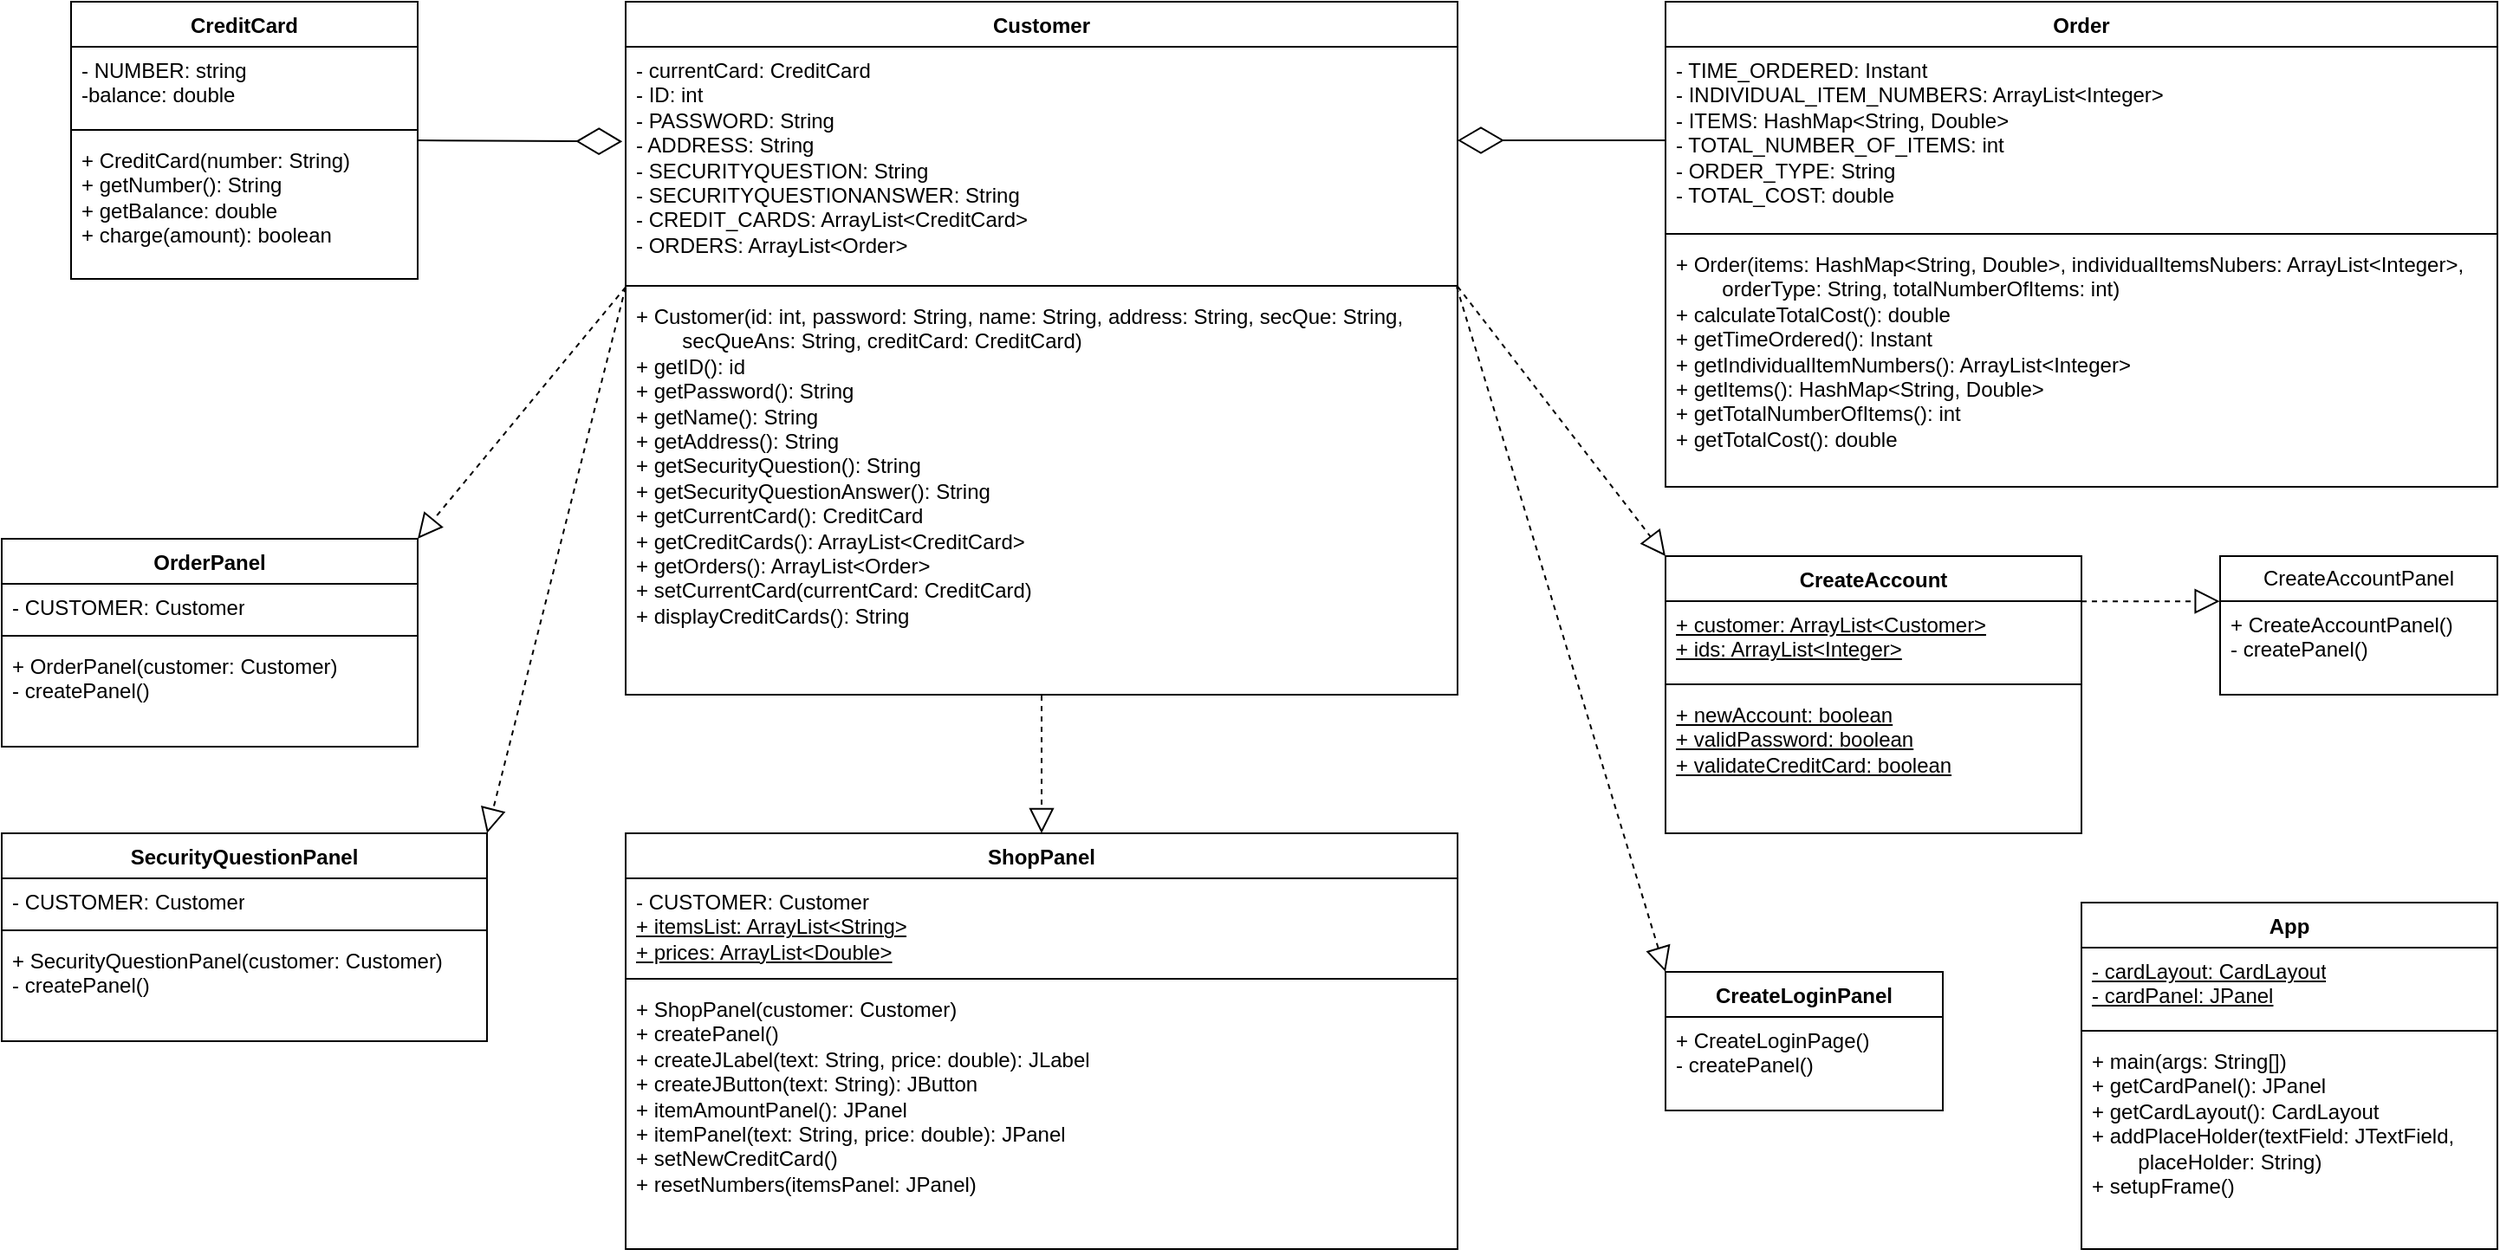 <mxfile version="24.7.1" type="github">
  <diagram name="Page-1" id="fTPm5DQP8wG06u_MqmHy">
    <mxGraphModel dx="3098" dy="538" grid="1" gridSize="10" guides="1" tooltips="1" connect="1" arrows="1" fold="1" page="0" pageScale="1" pageWidth="827" pageHeight="1169" math="0" shadow="0">
      <root>
        <mxCell id="0" />
        <mxCell id="1" parent="0" />
        <mxCell id="OHdOC4P4XVelpUxqnQEv-1" value="CreateAccount" style="swimlane;fontStyle=1;align=center;verticalAlign=top;childLayout=stackLayout;horizontal=1;startSize=26;horizontalStack=0;resizeParent=1;resizeParentMax=0;resizeLast=0;collapsible=1;marginBottom=0;whiteSpace=wrap;html=1;" parent="1" vertex="1">
          <mxGeometry x="40" y="800" width="240" height="160" as="geometry" />
        </mxCell>
        <mxCell id="OHdOC4P4XVelpUxqnQEv-2" value="&lt;div&gt;&lt;u&gt;+ customer: ArrayList&amp;lt;Customer&amp;gt;&lt;/u&gt;&lt;/div&gt;&lt;div&gt;&lt;u&gt;+ ids: ArrayList&amp;lt;Integer&amp;gt;&lt;/u&gt;&lt;br&gt;&lt;/div&gt;" style="text;strokeColor=none;fillColor=none;align=left;verticalAlign=top;spacingLeft=4;spacingRight=4;overflow=hidden;rotatable=0;points=[[0,0.5],[1,0.5]];portConstraint=eastwest;whiteSpace=wrap;html=1;" parent="OHdOC4P4XVelpUxqnQEv-1" vertex="1">
          <mxGeometry y="26" width="240" height="44" as="geometry" />
        </mxCell>
        <mxCell id="OHdOC4P4XVelpUxqnQEv-3" value="" style="line;strokeWidth=1;fillColor=none;align=left;verticalAlign=middle;spacingTop=-1;spacingLeft=3;spacingRight=3;rotatable=0;labelPosition=right;points=[];portConstraint=eastwest;strokeColor=inherit;" parent="OHdOC4P4XVelpUxqnQEv-1" vertex="1">
          <mxGeometry y="70" width="240" height="8" as="geometry" />
        </mxCell>
        <mxCell id="OHdOC4P4XVelpUxqnQEv-4" value="&lt;div&gt;&lt;u&gt;+ newAccount: boolean&lt;/u&gt;&lt;/div&gt;&lt;div&gt;&lt;u&gt;+ validPassword: boolean&lt;/u&gt;&lt;/div&gt;&lt;div&gt;&lt;u&gt;+ validateCreditCard: boolean&lt;/u&gt;&lt;br&gt;&lt;/div&gt;" style="text;strokeColor=none;fillColor=none;align=left;verticalAlign=top;spacingLeft=4;spacingRight=4;overflow=hidden;rotatable=0;points=[[0,0.5],[1,0.5]];portConstraint=eastwest;whiteSpace=wrap;html=1;" parent="OHdOC4P4XVelpUxqnQEv-1" vertex="1">
          <mxGeometry y="78" width="240" height="82" as="geometry" />
        </mxCell>
        <mxCell id="OHdOC4P4XVelpUxqnQEv-5" value="CreateLoginPanel" style="swimlane;fontStyle=1;align=center;verticalAlign=top;childLayout=stackLayout;horizontal=1;startSize=26;horizontalStack=0;resizeParent=1;resizeParentMax=0;resizeLast=0;collapsible=1;marginBottom=0;whiteSpace=wrap;html=1;" parent="1" vertex="1">
          <mxGeometry x="40" y="1040" width="160" height="80" as="geometry" />
        </mxCell>
        <mxCell id="OHdOC4P4XVelpUxqnQEv-8" value="&lt;div&gt;+ CreateLoginPage()&lt;/div&gt;&lt;div&gt;- createPanel()&lt;br&gt;&lt;/div&gt;" style="text;strokeColor=none;fillColor=none;align=left;verticalAlign=top;spacingLeft=4;spacingRight=4;overflow=hidden;rotatable=0;points=[[0,0.5],[1,0.5]];portConstraint=eastwest;whiteSpace=wrap;html=1;" parent="OHdOC4P4XVelpUxqnQEv-5" vertex="1">
          <mxGeometry y="26" width="160" height="54" as="geometry" />
        </mxCell>
        <mxCell id="OHdOC4P4XVelpUxqnQEv-13" value="CreateAccountPanel" style="swimlane;fontStyle=0;childLayout=stackLayout;horizontal=1;startSize=26;fillColor=none;horizontalStack=0;resizeParent=1;resizeParentMax=0;resizeLast=0;collapsible=1;marginBottom=0;whiteSpace=wrap;html=1;" parent="1" vertex="1">
          <mxGeometry x="360" y="800" width="160" height="80" as="geometry" />
        </mxCell>
        <mxCell id="OHdOC4P4XVelpUxqnQEv-14" value="&lt;div&gt;+ CreateAccountPanel()&lt;/div&gt;&lt;div&gt;- createPanel()&lt;br&gt;&lt;/div&gt;" style="text;strokeColor=none;fillColor=none;align=left;verticalAlign=top;spacingLeft=4;spacingRight=4;overflow=hidden;rotatable=0;points=[[0,0.5],[1,0.5]];portConstraint=eastwest;whiteSpace=wrap;html=1;" parent="OHdOC4P4XVelpUxqnQEv-13" vertex="1">
          <mxGeometry y="26" width="160" height="54" as="geometry" />
        </mxCell>
        <mxCell id="OHdOC4P4XVelpUxqnQEv-17" value="CreditCard" style="swimlane;fontStyle=1;align=center;verticalAlign=top;childLayout=stackLayout;horizontal=1;startSize=26;horizontalStack=0;resizeParent=1;resizeParentMax=0;resizeLast=0;collapsible=1;marginBottom=0;whiteSpace=wrap;html=1;" parent="1" vertex="1">
          <mxGeometry x="-880" y="480" width="200" height="160" as="geometry" />
        </mxCell>
        <mxCell id="OHdOC4P4XVelpUxqnQEv-18" value="&lt;div&gt;- NUMBER: string&lt;/div&gt;&lt;div&gt;-balance: double&lt;br&gt;&lt;/div&gt;" style="text;strokeColor=none;fillColor=none;align=left;verticalAlign=top;spacingLeft=4;spacingRight=4;overflow=hidden;rotatable=0;points=[[0,0.5],[1,0.5]];portConstraint=eastwest;whiteSpace=wrap;html=1;" parent="OHdOC4P4XVelpUxqnQEv-17" vertex="1">
          <mxGeometry y="26" width="200" height="44" as="geometry" />
        </mxCell>
        <mxCell id="OHdOC4P4XVelpUxqnQEv-19" value="" style="line;strokeWidth=1;fillColor=none;align=left;verticalAlign=middle;spacingTop=-1;spacingLeft=3;spacingRight=3;rotatable=0;labelPosition=right;points=[];portConstraint=eastwest;strokeColor=inherit;" parent="OHdOC4P4XVelpUxqnQEv-17" vertex="1">
          <mxGeometry y="70" width="200" height="8" as="geometry" />
        </mxCell>
        <mxCell id="OHdOC4P4XVelpUxqnQEv-20" value="&lt;div&gt;+ CreditCard(number: String)&lt;/div&gt;&lt;div&gt;+ getNumber(): String&lt;/div&gt;&lt;div&gt;+ getBalance: double&lt;/div&gt;&lt;div&gt;+ charge(amount): boolean&lt;br&gt;&lt;/div&gt;" style="text;strokeColor=none;fillColor=none;align=left;verticalAlign=top;spacingLeft=4;spacingRight=4;overflow=hidden;rotatable=0;points=[[0,0.5],[1,0.5]];portConstraint=eastwest;whiteSpace=wrap;html=1;" parent="OHdOC4P4XVelpUxqnQEv-17" vertex="1">
          <mxGeometry y="78" width="200" height="82" as="geometry" />
        </mxCell>
        <mxCell id="OHdOC4P4XVelpUxqnQEv-21" value="Customer" style="swimlane;fontStyle=1;align=center;verticalAlign=top;childLayout=stackLayout;horizontal=1;startSize=26;horizontalStack=0;resizeParent=1;resizeParentMax=0;resizeLast=0;collapsible=1;marginBottom=0;whiteSpace=wrap;html=1;" parent="1" vertex="1">
          <mxGeometry x="-560" y="480" width="480" height="400" as="geometry" />
        </mxCell>
        <mxCell id="OHdOC4P4XVelpUxqnQEv-22" value="&lt;div&gt;- currentCard: CreditCard&lt;/div&gt;&lt;div&gt;- ID: int&lt;/div&gt;&lt;div&gt;- PASSWORD: String&lt;/div&gt;&lt;div&gt;- ADDRESS: String&lt;/div&gt;&lt;div&gt;- SECURITYQUESTION: String&lt;/div&gt;&lt;div&gt;- SECURITYQUESTIONANSWER: String&lt;/div&gt;&lt;div&gt;- CREDIT_CARDS: ArrayList&amp;lt;CreditCard&amp;gt;&lt;/div&gt;&lt;div&gt;- ORDERS: ArrayList&amp;lt;Order&amp;gt;&lt;br&gt;&lt;/div&gt;&lt;div&gt;&lt;br&gt;&lt;/div&gt;" style="text;strokeColor=none;fillColor=none;align=left;verticalAlign=top;spacingLeft=4;spacingRight=4;overflow=hidden;rotatable=0;points=[[0,0.5],[1,0.5]];portConstraint=eastwest;whiteSpace=wrap;html=1;" parent="OHdOC4P4XVelpUxqnQEv-21" vertex="1">
          <mxGeometry y="26" width="480" height="134" as="geometry" />
        </mxCell>
        <mxCell id="OHdOC4P4XVelpUxqnQEv-23" value="" style="line;strokeWidth=1;fillColor=none;align=left;verticalAlign=middle;spacingTop=-1;spacingLeft=3;spacingRight=3;rotatable=0;labelPosition=right;points=[];portConstraint=eastwest;strokeColor=inherit;" parent="OHdOC4P4XVelpUxqnQEv-21" vertex="1">
          <mxGeometry y="160" width="480" height="8" as="geometry" />
        </mxCell>
        <mxCell id="OHdOC4P4XVelpUxqnQEv-24" value="&lt;div&gt;+ Customer(id: int, password: String, name: String, address: String, secQue: String, &lt;span style=&quot;white-space: pre;&quot;&gt;&#x9;&lt;/span&gt;secQueAns: String, creditCard: CreditCard)&lt;/div&gt;&lt;div&gt;+ getID(): id&lt;/div&gt;&lt;div&gt;+ getPassword(): String&lt;/div&gt;&lt;div&gt;+ getName(): String&lt;/div&gt;&lt;div&gt;+ getAddress(): String&lt;/div&gt;&lt;div&gt;+ getSecurityQuestion(): String&lt;/div&gt;&lt;div&gt;+ getSecurityQuestionAnswer(): String&lt;/div&gt;&lt;div&gt;+ getCurrentCard(): CreditCard&lt;/div&gt;&lt;div&gt;+ getCreditCards(): ArrayList&amp;lt;CreditCard&amp;gt;&lt;/div&gt;&lt;div&gt;+ getOrders(): ArrayList&amp;lt;Order&amp;gt;&lt;br&gt;&lt;/div&gt;&lt;div&gt;+ setCurrentCard(currentCard: CreditCard)&lt;/div&gt;&lt;div&gt;+ displayCreditCards(): String&lt;br&gt;&lt;/div&gt;" style="text;strokeColor=none;fillColor=none;align=left;verticalAlign=top;spacingLeft=4;spacingRight=4;overflow=hidden;rotatable=0;points=[[0,0.5],[1,0.5]];portConstraint=eastwest;whiteSpace=wrap;html=1;" parent="OHdOC4P4XVelpUxqnQEv-21" vertex="1">
          <mxGeometry y="168" width="480" height="232" as="geometry" />
        </mxCell>
        <mxCell id="OHdOC4P4XVelpUxqnQEv-30" value="Order" style="swimlane;fontStyle=1;align=center;verticalAlign=top;childLayout=stackLayout;horizontal=1;startSize=26;horizontalStack=0;resizeParent=1;resizeParentMax=0;resizeLast=0;collapsible=1;marginBottom=0;whiteSpace=wrap;html=1;" parent="1" vertex="1">
          <mxGeometry x="40" y="480" width="480" height="280" as="geometry" />
        </mxCell>
        <mxCell id="OHdOC4P4XVelpUxqnQEv-31" value="&lt;div&gt;- TIME_ORDERED: Instant&lt;/div&gt;&lt;div&gt;- INDIVIDUAL_ITEM_NUMBERS: ArrayList&amp;lt;Integer&amp;gt;&lt;/div&gt;&lt;div&gt;- ITEMS: HashMap&amp;lt;String, Double&amp;gt;&lt;/div&gt;&lt;div&gt;- TOTAL_NUMBER_OF_ITEMS: int&lt;/div&gt;&lt;div&gt;- ORDER_TYPE: String&lt;/div&gt;&lt;div&gt;- TOTAL_COST: double&lt;br&gt;&lt;/div&gt;" style="text;strokeColor=none;fillColor=none;align=left;verticalAlign=top;spacingLeft=4;spacingRight=4;overflow=hidden;rotatable=0;points=[[0,0.5],[1,0.5]];portConstraint=eastwest;whiteSpace=wrap;html=1;" parent="OHdOC4P4XVelpUxqnQEv-30" vertex="1">
          <mxGeometry y="26" width="480" height="104" as="geometry" />
        </mxCell>
        <mxCell id="OHdOC4P4XVelpUxqnQEv-32" value="" style="line;strokeWidth=1;fillColor=none;align=left;verticalAlign=middle;spacingTop=-1;spacingLeft=3;spacingRight=3;rotatable=0;labelPosition=right;points=[];portConstraint=eastwest;strokeColor=inherit;" parent="OHdOC4P4XVelpUxqnQEv-30" vertex="1">
          <mxGeometry y="130" width="480" height="8" as="geometry" />
        </mxCell>
        <mxCell id="OHdOC4P4XVelpUxqnQEv-33" value="&lt;div&gt;+ Order(items: HashMap&amp;lt;String, Double&amp;gt;, individualItemsNubers: ArrayList&amp;lt;Integer&amp;gt;, &lt;span style=&quot;white-space: pre;&quot;&gt;&#x9;&lt;/span&gt;orderType: String, totalNumberOfItems: int)&lt;/div&gt;&lt;div&gt;+ calculateTotalCost(): double&lt;/div&gt;&lt;div&gt;+ getTimeOrdered(): Instant&lt;br&gt;&lt;/div&gt;&lt;div&gt;+ getIndividualItemNumbers(): ArrayList&amp;lt;Integer&amp;gt;&lt;/div&gt;&lt;div&gt;+ getItems(): HashMap&amp;lt;String, Double&amp;gt;&lt;/div&gt;&lt;div&gt;+ getTotalNumberOfItems(): int&lt;/div&gt;&lt;div&gt;+ getTotalCost(): double&lt;br&gt;&lt;/div&gt;" style="text;strokeColor=none;fillColor=none;align=left;verticalAlign=top;spacingLeft=4;spacingRight=4;overflow=hidden;rotatable=0;points=[[0,0.5],[1,0.5]];portConstraint=eastwest;whiteSpace=wrap;html=1;" parent="OHdOC4P4XVelpUxqnQEv-30" vertex="1">
          <mxGeometry y="138" width="480" height="142" as="geometry" />
        </mxCell>
        <mxCell id="OHdOC4P4XVelpUxqnQEv-35" value="OrderPanel" style="swimlane;fontStyle=1;align=center;verticalAlign=top;childLayout=stackLayout;horizontal=1;startSize=26;horizontalStack=0;resizeParent=1;resizeParentMax=0;resizeLast=0;collapsible=1;marginBottom=0;whiteSpace=wrap;html=1;" parent="1" vertex="1">
          <mxGeometry x="-920" y="790" width="240" height="120" as="geometry" />
        </mxCell>
        <mxCell id="OHdOC4P4XVelpUxqnQEv-36" value="- CUSTOMER: Customer" style="text;strokeColor=none;fillColor=none;align=left;verticalAlign=top;spacingLeft=4;spacingRight=4;overflow=hidden;rotatable=0;points=[[0,0.5],[1,0.5]];portConstraint=eastwest;whiteSpace=wrap;html=1;" parent="OHdOC4P4XVelpUxqnQEv-35" vertex="1">
          <mxGeometry y="26" width="240" height="26" as="geometry" />
        </mxCell>
        <mxCell id="OHdOC4P4XVelpUxqnQEv-37" value="" style="line;strokeWidth=1;fillColor=none;align=left;verticalAlign=middle;spacingTop=-1;spacingLeft=3;spacingRight=3;rotatable=0;labelPosition=right;points=[];portConstraint=eastwest;strokeColor=inherit;" parent="OHdOC4P4XVelpUxqnQEv-35" vertex="1">
          <mxGeometry y="52" width="240" height="8" as="geometry" />
        </mxCell>
        <mxCell id="OHdOC4P4XVelpUxqnQEv-38" value="&lt;div&gt;+ OrderPanel(customer: Customer)&lt;/div&gt;&lt;div&gt;- createPanel()&lt;br&gt;&lt;/div&gt;" style="text;strokeColor=none;fillColor=none;align=left;verticalAlign=top;spacingLeft=4;spacingRight=4;overflow=hidden;rotatable=0;points=[[0,0.5],[1,0.5]];portConstraint=eastwest;whiteSpace=wrap;html=1;" parent="OHdOC4P4XVelpUxqnQEv-35" vertex="1">
          <mxGeometry y="60" width="240" height="60" as="geometry" />
        </mxCell>
        <mxCell id="OHdOC4P4XVelpUxqnQEv-39" value="SecurityQuestionPanel" style="swimlane;fontStyle=1;align=center;verticalAlign=top;childLayout=stackLayout;horizontal=1;startSize=26;horizontalStack=0;resizeParent=1;resizeParentMax=0;resizeLast=0;collapsible=1;marginBottom=0;whiteSpace=wrap;html=1;" parent="1" vertex="1">
          <mxGeometry x="-920" y="960" width="280" height="120" as="geometry" />
        </mxCell>
        <mxCell id="OHdOC4P4XVelpUxqnQEv-40" value="- CUSTOMER: Customer" style="text;strokeColor=none;fillColor=none;align=left;verticalAlign=top;spacingLeft=4;spacingRight=4;overflow=hidden;rotatable=0;points=[[0,0.5],[1,0.5]];portConstraint=eastwest;whiteSpace=wrap;html=1;" parent="OHdOC4P4XVelpUxqnQEv-39" vertex="1">
          <mxGeometry y="26" width="280" height="26" as="geometry" />
        </mxCell>
        <mxCell id="OHdOC4P4XVelpUxqnQEv-41" value="" style="line;strokeWidth=1;fillColor=none;align=left;verticalAlign=middle;spacingTop=-1;spacingLeft=3;spacingRight=3;rotatable=0;labelPosition=right;points=[];portConstraint=eastwest;strokeColor=inherit;" parent="OHdOC4P4XVelpUxqnQEv-39" vertex="1">
          <mxGeometry y="52" width="280" height="8" as="geometry" />
        </mxCell>
        <mxCell id="OHdOC4P4XVelpUxqnQEv-42" value="&lt;div&gt;+ SecurityQuestionPanel(customer: Customer)&lt;/div&gt;&lt;div&gt;- createPanel()&lt;br&gt;&lt;/div&gt;" style="text;strokeColor=none;fillColor=none;align=left;verticalAlign=top;spacingLeft=4;spacingRight=4;overflow=hidden;rotatable=0;points=[[0,0.5],[1,0.5]];portConstraint=eastwest;whiteSpace=wrap;html=1;" parent="OHdOC4P4XVelpUxqnQEv-39" vertex="1">
          <mxGeometry y="60" width="280" height="60" as="geometry" />
        </mxCell>
        <mxCell id="OHdOC4P4XVelpUxqnQEv-43" value="ShopPanel" style="swimlane;fontStyle=1;align=center;verticalAlign=top;childLayout=stackLayout;horizontal=1;startSize=26;horizontalStack=0;resizeParent=1;resizeParentMax=0;resizeLast=0;collapsible=1;marginBottom=0;whiteSpace=wrap;html=1;" parent="1" vertex="1">
          <mxGeometry x="-560" y="960" width="480" height="240" as="geometry" />
        </mxCell>
        <mxCell id="OHdOC4P4XVelpUxqnQEv-44" value="&lt;div&gt;- CUSTOMER: Customer&lt;/div&gt;&lt;div&gt;&lt;u&gt;+ itemsList: ArrayList&amp;lt;String&amp;gt;&lt;br&gt;+ prices: ArrayList&amp;lt;Double&amp;gt;&lt;/u&gt;&lt;br&gt;&lt;/div&gt;" style="text;strokeColor=none;fillColor=none;align=left;verticalAlign=top;spacingLeft=4;spacingRight=4;overflow=hidden;rotatable=0;points=[[0,0.5],[1,0.5]];portConstraint=eastwest;whiteSpace=wrap;html=1;" parent="OHdOC4P4XVelpUxqnQEv-43" vertex="1">
          <mxGeometry y="26" width="480" height="54" as="geometry" />
        </mxCell>
        <mxCell id="OHdOC4P4XVelpUxqnQEv-45" value="" style="line;strokeWidth=1;fillColor=none;align=left;verticalAlign=middle;spacingTop=-1;spacingLeft=3;spacingRight=3;rotatable=0;labelPosition=right;points=[];portConstraint=eastwest;strokeColor=inherit;" parent="OHdOC4P4XVelpUxqnQEv-43" vertex="1">
          <mxGeometry y="80" width="480" height="8" as="geometry" />
        </mxCell>
        <mxCell id="OHdOC4P4XVelpUxqnQEv-46" value="&lt;div&gt;+ ShopPanel(customer: Customer)&lt;/div&gt;&lt;div&gt;+ createPanel()&lt;/div&gt;&lt;div&gt;+ createJLabel(text: String, price: double): JLabel&lt;/div&gt;&lt;div&gt;+ createJButton(text: String): JButton&lt;/div&gt;&lt;div&gt;+ itemAmountPanel(): JPanel&lt;/div&gt;&lt;div&gt;+ itemPanel(text: String, price: double): JPanel&lt;/div&gt;&lt;div&gt;+ setNewCreditCard()&lt;/div&gt;&lt;div&gt;+ resetNumbers(itemsPanel: JPanel)&lt;br&gt;&lt;/div&gt;" style="text;strokeColor=none;fillColor=none;align=left;verticalAlign=top;spacingLeft=4;spacingRight=4;overflow=hidden;rotatable=0;points=[[0,0.5],[1,0.5]];portConstraint=eastwest;whiteSpace=wrap;html=1;" parent="OHdOC4P4XVelpUxqnQEv-43" vertex="1">
          <mxGeometry y="88" width="480" height="152" as="geometry" />
        </mxCell>
        <mxCell id="OHdOC4P4XVelpUxqnQEv-47" value="" style="endArrow=diamondThin;endFill=0;endSize=24;html=1;rounded=0;entryX=-0.004;entryY=0.408;entryDx=0;entryDy=0;entryPerimeter=0;" parent="1" target="OHdOC4P4XVelpUxqnQEv-22" edge="1">
          <mxGeometry width="160" relative="1" as="geometry">
            <mxPoint x="-680" y="560" as="sourcePoint" />
            <mxPoint x="-160" y="720" as="targetPoint" />
          </mxGeometry>
        </mxCell>
        <mxCell id="OHdOC4P4XVelpUxqnQEv-48" value="" style="endArrow=diamondThin;endFill=0;endSize=24;html=1;rounded=0;" parent="1" edge="1">
          <mxGeometry width="160" relative="1" as="geometry">
            <mxPoint x="40" y="560" as="sourcePoint" />
            <mxPoint x="-80" y="560" as="targetPoint" />
          </mxGeometry>
        </mxCell>
        <mxCell id="OHdOC4P4XVelpUxqnQEv-56" value="" style="endArrow=block;dashed=1;endFill=0;endSize=12;html=1;rounded=0;entryX=0;entryY=0;entryDx=0;entryDy=0;exitX=1;exitY=0.537;exitDx=0;exitDy=0;exitPerimeter=0;" parent="1" source="OHdOC4P4XVelpUxqnQEv-23" target="OHdOC4P4XVelpUxqnQEv-1" edge="1">
          <mxGeometry width="160" relative="1" as="geometry">
            <mxPoint x="-80" y="640" as="sourcePoint" />
            <mxPoint x="-70" y="910" as="targetPoint" />
          </mxGeometry>
        </mxCell>
        <mxCell id="OHdOC4P4XVelpUxqnQEv-57" value="" style="endArrow=block;dashed=1;endFill=0;endSize=12;html=1;rounded=0;exitX=0.999;exitY=0.575;exitDx=0;exitDy=0;exitPerimeter=0;entryX=0;entryY=0;entryDx=0;entryDy=0;" parent="1" source="OHdOC4P4XVelpUxqnQEv-23" target="OHdOC4P4XVelpUxqnQEv-5" edge="1">
          <mxGeometry width="160" relative="1" as="geometry">
            <mxPoint x="-230" y="910" as="sourcePoint" />
            <mxPoint x="-70" y="910" as="targetPoint" />
          </mxGeometry>
        </mxCell>
        <mxCell id="OHdOC4P4XVelpUxqnQEv-58" value="" style="endArrow=block;dashed=1;endFill=0;endSize=12;html=1;rounded=0;entryX=1;entryY=0;entryDx=0;entryDy=0;exitX=0;exitY=0.59;exitDx=0;exitDy=0;exitPerimeter=0;" parent="1" source="OHdOC4P4XVelpUxqnQEv-23" target="OHdOC4P4XVelpUxqnQEv-35" edge="1">
          <mxGeometry width="160" relative="1" as="geometry">
            <mxPoint x="-560" y="650" as="sourcePoint" />
            <mxPoint x="-220" y="870" as="targetPoint" />
          </mxGeometry>
        </mxCell>
        <mxCell id="OHdOC4P4XVelpUxqnQEv-59" value="" style="endArrow=block;dashed=1;endFill=0;endSize=12;html=1;rounded=0;exitX=0;exitY=0.59;exitDx=0;exitDy=0;exitPerimeter=0;entryX=1;entryY=0;entryDx=0;entryDy=0;" parent="1" source="OHdOC4P4XVelpUxqnQEv-23" target="OHdOC4P4XVelpUxqnQEv-39" edge="1">
          <mxGeometry width="160" relative="1" as="geometry">
            <mxPoint x="-380" y="870" as="sourcePoint" />
            <mxPoint x="-220" y="870" as="targetPoint" />
          </mxGeometry>
        </mxCell>
        <mxCell id="OHdOC4P4XVelpUxqnQEv-60" value="" style="endArrow=block;dashed=1;endFill=0;endSize=12;html=1;rounded=0;exitX=0.5;exitY=1.002;exitDx=0;exitDy=0;exitPerimeter=0;entryX=0.5;entryY=0;entryDx=0;entryDy=0;" parent="1" source="OHdOC4P4XVelpUxqnQEv-24" target="OHdOC4P4XVelpUxqnQEv-43" edge="1">
          <mxGeometry width="160" relative="1" as="geometry">
            <mxPoint x="-230" y="920" as="sourcePoint" />
            <mxPoint x="-70" y="920" as="targetPoint" />
          </mxGeometry>
        </mxCell>
        <mxCell id="OHdOC4P4XVelpUxqnQEv-61" value="" style="endArrow=block;dashed=1;endFill=0;endSize=12;html=1;rounded=0;exitX=1;exitY=0.002;exitDx=0;exitDy=0;exitPerimeter=0;entryX=-0.001;entryY=0.002;entryDx=0;entryDy=0;entryPerimeter=0;" parent="1" source="OHdOC4P4XVelpUxqnQEv-2" target="OHdOC4P4XVelpUxqnQEv-14" edge="1">
          <mxGeometry width="160" relative="1" as="geometry">
            <mxPoint x="290" y="830" as="sourcePoint" />
            <mxPoint x="490" y="830" as="targetPoint" />
          </mxGeometry>
        </mxCell>
        <mxCell id="3-EhFzq7JAlXkYXdXlQW-1" value="App" style="swimlane;fontStyle=1;align=center;verticalAlign=top;childLayout=stackLayout;horizontal=1;startSize=26;horizontalStack=0;resizeParent=1;resizeParentMax=0;resizeLast=0;collapsible=1;marginBottom=0;whiteSpace=wrap;html=1;" vertex="1" parent="1">
          <mxGeometry x="280" y="1000" width="240" height="200" as="geometry" />
        </mxCell>
        <mxCell id="3-EhFzq7JAlXkYXdXlQW-2" value="&lt;div&gt;&lt;u&gt;- cardLayout: CardLayout&lt;/u&gt;&lt;/div&gt;&lt;div&gt;&lt;u&gt;- cardPanel: JPanel&lt;/u&gt;&lt;br&gt;&lt;/div&gt;" style="text;strokeColor=none;fillColor=none;align=left;verticalAlign=top;spacingLeft=4;spacingRight=4;overflow=hidden;rotatable=0;points=[[0,0.5],[1,0.5]];portConstraint=eastwest;whiteSpace=wrap;html=1;" vertex="1" parent="3-EhFzq7JAlXkYXdXlQW-1">
          <mxGeometry y="26" width="240" height="44" as="geometry" />
        </mxCell>
        <mxCell id="3-EhFzq7JAlXkYXdXlQW-3" value="" style="line;strokeWidth=1;fillColor=none;align=left;verticalAlign=middle;spacingTop=-1;spacingLeft=3;spacingRight=3;rotatable=0;labelPosition=right;points=[];portConstraint=eastwest;strokeColor=inherit;" vertex="1" parent="3-EhFzq7JAlXkYXdXlQW-1">
          <mxGeometry y="70" width="240" height="8" as="geometry" />
        </mxCell>
        <mxCell id="3-EhFzq7JAlXkYXdXlQW-4" value="&lt;div&gt;+ main(args: String[])&lt;/div&gt;&lt;div&gt;+ getCardPanel(): JPanel&lt;/div&gt;&lt;div&gt;+ getCardLayout(): CardLayout&lt;/div&gt;&lt;div&gt;+ addPlaceHolder(textField: JTextField, &lt;span style=&quot;white-space: pre;&quot;&gt;&#x9;&lt;/span&gt;placeHolder: String)&lt;/div&gt;&lt;div&gt;+ setupFrame()&lt;br&gt;&lt;/div&gt;" style="text;strokeColor=none;fillColor=none;align=left;verticalAlign=top;spacingLeft=4;spacingRight=4;overflow=hidden;rotatable=0;points=[[0,0.5],[1,0.5]];portConstraint=eastwest;whiteSpace=wrap;html=1;" vertex="1" parent="3-EhFzq7JAlXkYXdXlQW-1">
          <mxGeometry y="78" width="240" height="122" as="geometry" />
        </mxCell>
      </root>
    </mxGraphModel>
  </diagram>
</mxfile>
